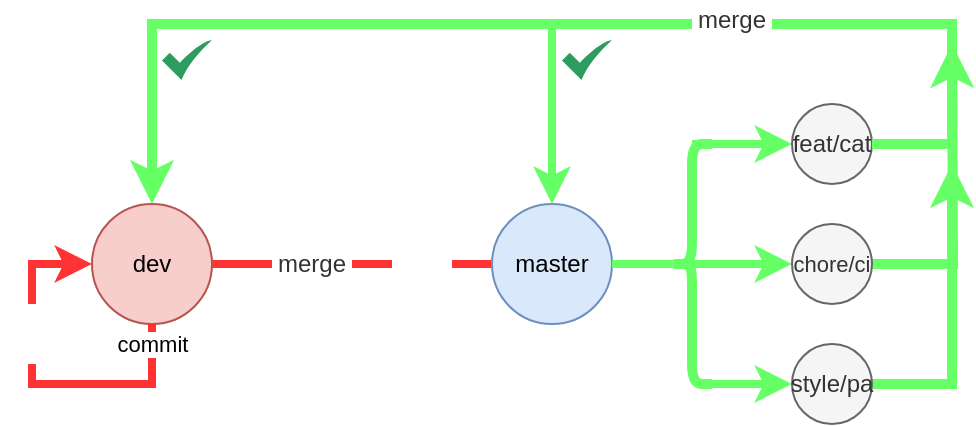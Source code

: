 <mxfile version="13.6.9" type="github">
  <diagram id="UU6nNteqDkm7iYNBiP1f" name="Page-1">
    <mxGraphModel dx="1426" dy="771" grid="1" gridSize="10" guides="1" tooltips="1" connect="1" arrows="1" fold="1" page="1" pageScale="1" pageWidth="827" pageHeight="1169" math="0" shadow="0">
      <root>
        <mxCell id="0" />
        <mxCell id="1" parent="0" />
        <mxCell id="FfJCFT10pfWTpX2t_l2P-49" value="" style="endArrow=none;html=1;strokeWidth=4;fontSize=12;exitX=1;exitY=0.5;exitDx=0;exitDy=0;entryX=0;entryY=0.5;entryDx=0;entryDy=0;strokeColor=#FF3333;" edge="1" parent="1" source="FfJCFT10pfWTpX2t_l2P-1" target="FfJCFT10pfWTpX2t_l2P-9">
          <mxGeometry width="50" height="50" relative="1" as="geometry">
            <mxPoint x="130" y="230" as="sourcePoint" />
            <mxPoint x="180" y="180" as="targetPoint" />
          </mxGeometry>
        </mxCell>
        <mxCell id="FfJCFT10pfWTpX2t_l2P-1" value="dev" style="ellipse;whiteSpace=wrap;html=1;aspect=fixed;fillColor=#f8cecc;strokeColor=#b85450;" vertex="1" parent="1">
          <mxGeometry x="190" y="200" width="60" height="60" as="geometry" />
        </mxCell>
        <mxCell id="FfJCFT10pfWTpX2t_l2P-9" value="master" style="ellipse;whiteSpace=wrap;html=1;aspect=fixed;fillColor=#dae8fc;strokeColor=#6c8ebf;" vertex="1" parent="1">
          <mxGeometry x="390" y="200" width="60" height="60" as="geometry" />
        </mxCell>
        <mxCell id="FfJCFT10pfWTpX2t_l2P-12" value="merge" style="text;html=1;align=center;verticalAlign=middle;whiteSpace=wrap;rounded=0;fontColor=#333333;fillColor=#FFFFFF;" vertex="1" parent="1">
          <mxGeometry x="280" y="220" width="40" height="20" as="geometry" />
        </mxCell>
        <mxCell id="FfJCFT10pfWTpX2t_l2P-19" style="edgeStyle=orthogonalEdgeStyle;rounded=0;orthogonalLoop=1;jettySize=auto;html=1;exitX=0.1;exitY=0.5;exitDx=0;exitDy=0;exitPerimeter=0;entryX=0;entryY=0.5;entryDx=0;entryDy=0;strokeWidth=4;strokeColor=#66FF66;" edge="1" parent="1" source="FfJCFT10pfWTpX2t_l2P-14" target="FfJCFT10pfWTpX2t_l2P-16">
          <mxGeometry relative="1" as="geometry" />
        </mxCell>
        <mxCell id="FfJCFT10pfWTpX2t_l2P-20" style="edgeStyle=orthogonalEdgeStyle;rounded=0;orthogonalLoop=1;jettySize=auto;html=1;exitX=0.5;exitY=0;exitDx=0;exitDy=0;entryX=0;entryY=0.5;entryDx=0;entryDy=0;strokeColor=#66FF66;strokeWidth=4;" edge="1" parent="1" source="FfJCFT10pfWTpX2t_l2P-14" target="FfJCFT10pfWTpX2t_l2P-15">
          <mxGeometry relative="1" as="geometry">
            <Array as="points">
              <mxPoint x="540" y="170" />
            </Array>
          </mxGeometry>
        </mxCell>
        <mxCell id="FfJCFT10pfWTpX2t_l2P-21" style="edgeStyle=orthogonalEdgeStyle;rounded=0;orthogonalLoop=1;jettySize=auto;html=1;exitX=0.75;exitY=1;exitDx=0;exitDy=0;entryX=0;entryY=0.5;entryDx=0;entryDy=0;strokeColor=#66FF66;strokeWidth=4;" edge="1" parent="1" source="FfJCFT10pfWTpX2t_l2P-14" target="FfJCFT10pfWTpX2t_l2P-17">
          <mxGeometry relative="1" as="geometry">
            <Array as="points">
              <mxPoint x="540" y="290" />
            </Array>
          </mxGeometry>
        </mxCell>
        <mxCell id="FfJCFT10pfWTpX2t_l2P-14" value="" style="shape=curlyBracket;whiteSpace=wrap;html=1;rounded=1;fillColor=#FFFFFF;rotation=0;strokeColor=#66FF66;strokeWidth=5;" vertex="1" parent="1">
          <mxGeometry x="480" y="170" width="20" height="120" as="geometry" />
        </mxCell>
        <mxCell id="FfJCFT10pfWTpX2t_l2P-15" value="feat/cat" style="ellipse;whiteSpace=wrap;html=1;aspect=fixed;fillColor=#f5f5f5;strokeColor=#666666;fontColor=#333333;" vertex="1" parent="1">
          <mxGeometry x="540" y="150" width="40" height="40" as="geometry" />
        </mxCell>
        <mxCell id="FfJCFT10pfWTpX2t_l2P-23" style="edgeStyle=orthogonalEdgeStyle;rounded=0;orthogonalLoop=1;jettySize=auto;html=1;exitX=1;exitY=0.5;exitDx=0;exitDy=0;strokeColor=#66FF66;strokeWidth=5;" edge="1" parent="1" source="FfJCFT10pfWTpX2t_l2P-16">
          <mxGeometry relative="1" as="geometry">
            <mxPoint x="620" y="120" as="targetPoint" />
          </mxGeometry>
        </mxCell>
        <mxCell id="FfJCFT10pfWTpX2t_l2P-16" value="&lt;font style=&quot;font-size: 11px&quot;&gt;chore/ci&lt;/font&gt;" style="ellipse;whiteSpace=wrap;html=1;aspect=fixed;fillColor=#f5f5f5;strokeColor=#666666;fontSize=12;fontColor=#333333;" vertex="1" parent="1">
          <mxGeometry x="540" y="210" width="40" height="40" as="geometry" />
        </mxCell>
        <mxCell id="FfJCFT10pfWTpX2t_l2P-24" style="edgeStyle=orthogonalEdgeStyle;rounded=0;orthogonalLoop=1;jettySize=auto;html=1;exitX=1;exitY=0.5;exitDx=0;exitDy=0;strokeColor=#66FF66;strokeWidth=5;" edge="1" parent="1" source="FfJCFT10pfWTpX2t_l2P-17">
          <mxGeometry relative="1" as="geometry">
            <mxPoint x="620" y="180" as="targetPoint" />
            <Array as="points">
              <mxPoint x="620" y="290" />
            </Array>
          </mxGeometry>
        </mxCell>
        <mxCell id="FfJCFT10pfWTpX2t_l2P-17" value="style/pa" style="ellipse;whiteSpace=wrap;html=1;aspect=fixed;fillColor=#f5f5f5;strokeColor=#666666;fontColor=#333333;" vertex="1" parent="1">
          <mxGeometry x="540" y="270" width="40" height="40" as="geometry" />
        </mxCell>
        <mxCell id="FfJCFT10pfWTpX2t_l2P-11" value="" style="shape=image;html=1;verticalAlign=top;verticalLabelPosition=bottom;labelBackgroundColor=#ffffff;imageAspect=0;aspect=fixed;image=https://cdn4.iconfinder.com/data/icons/ionicons/512/icon-close-circled-128.png;imageBackground=#ffffff;" vertex="1" parent="1">
          <mxGeometry x="340" y="215" width="30" height="30" as="geometry" />
        </mxCell>
        <mxCell id="FfJCFT10pfWTpX2t_l2P-25" value="" style="html=1;aspect=fixed;strokeColor=none;shadow=0;align=center;verticalAlign=top;fillColor=#2D9C5E;shape=mxgraph.gcp2.check" vertex="1" parent="1">
          <mxGeometry x="425" y="118" width="25" height="20" as="geometry" />
        </mxCell>
        <mxCell id="FfJCFT10pfWTpX2t_l2P-30" style="edgeStyle=orthogonalEdgeStyle;rounded=0;orthogonalLoop=1;jettySize=auto;html=1;exitX=1;exitY=0.5;exitDx=0;exitDy=0;strokeColor=#66FF66;strokeWidth=5;" edge="1" parent="1" source="FfJCFT10pfWTpX2t_l2P-15">
          <mxGeometry relative="1" as="geometry">
            <mxPoint x="600" y="160" as="sourcePoint" />
            <mxPoint x="220" y="200" as="targetPoint" />
            <Array as="points">
              <mxPoint x="620" y="170" />
              <mxPoint x="620" y="110" />
            </Array>
          </mxGeometry>
        </mxCell>
        <mxCell id="FfJCFT10pfWTpX2t_l2P-26" value="merge" style="text;html=1;align=center;verticalAlign=middle;whiteSpace=wrap;rounded=0;fontColor=#333333;fillColor=#FFFFFF;" vertex="1" parent="1">
          <mxGeometry x="490" y="98" width="40" height="20" as="geometry" />
        </mxCell>
        <mxCell id="FfJCFT10pfWTpX2t_l2P-31" style="edgeStyle=orthogonalEdgeStyle;rounded=0;orthogonalLoop=1;jettySize=auto;html=1;entryX=0;entryY=0.5;entryDx=0;entryDy=0;strokeWidth=4;strokeColor=#FF3333;exitX=0.5;exitY=1;exitDx=0;exitDy=0;" edge="1" parent="1" source="FfJCFT10pfWTpX2t_l2P-1" target="FfJCFT10pfWTpX2t_l2P-1">
          <mxGeometry relative="1" as="geometry">
            <mxPoint x="260" y="230" as="sourcePoint" />
            <Array as="points">
              <mxPoint x="220" y="290" />
              <mxPoint x="160" y="290" />
              <mxPoint x="160" y="230" />
            </Array>
          </mxGeometry>
        </mxCell>
        <mxCell id="FfJCFT10pfWTpX2t_l2P-32" value="commit" style="edgeLabel;html=1;align=center;verticalAlign=middle;resizable=0;points=[];" vertex="1" connectable="0" parent="FfJCFT10pfWTpX2t_l2P-31">
          <mxGeometry x="-0.239" y="1" relative="1" as="geometry">
            <mxPoint x="38.0" y="-21" as="offset" />
          </mxGeometry>
        </mxCell>
        <mxCell id="FfJCFT10pfWTpX2t_l2P-33" value="" style="shape=image;html=1;verticalAlign=top;verticalLabelPosition=bottom;labelBackgroundColor=#ffffff;imageAspect=0;aspect=fixed;image=https://cdn4.iconfinder.com/data/icons/ionicons/512/icon-close-circled-128.png;imageBackground=#ffffff;" vertex="1" parent="1">
          <mxGeometry x="144" y="250" width="30" height="30" as="geometry" />
        </mxCell>
        <mxCell id="FfJCFT10pfWTpX2t_l2P-43" value="" style="endArrow=classic;html=1;strokeColor=#66FF66;strokeWidth=4;fontSize=12;entryX=0.5;entryY=0;entryDx=0;entryDy=0;" edge="1" parent="1" target="FfJCFT10pfWTpX2t_l2P-9">
          <mxGeometry width="50" height="50" relative="1" as="geometry">
            <mxPoint x="420" y="110" as="sourcePoint" />
            <mxPoint x="180" y="180" as="targetPoint" />
          </mxGeometry>
        </mxCell>
        <mxCell id="FfJCFT10pfWTpX2t_l2P-44" value="" style="endArrow=none;html=1;strokeColor=#66FF66;strokeWidth=4;fontSize=12;entryX=1;entryY=0.5;entryDx=0;entryDy=0;" edge="1" parent="1" source="FfJCFT10pfWTpX2t_l2P-14" target="FfJCFT10pfWTpX2t_l2P-9">
          <mxGeometry width="50" height="50" relative="1" as="geometry">
            <mxPoint x="130" y="230" as="sourcePoint" />
            <mxPoint x="180" y="180" as="targetPoint" />
          </mxGeometry>
        </mxCell>
        <mxCell id="FfJCFT10pfWTpX2t_l2P-47" value="" style="html=1;aspect=fixed;strokeColor=none;shadow=0;align=center;verticalAlign=top;fillColor=#2D9C5E;shape=mxgraph.gcp2.check" vertex="1" parent="1">
          <mxGeometry x="225" y="118" width="25" height="20" as="geometry" />
        </mxCell>
      </root>
    </mxGraphModel>
  </diagram>
</mxfile>

